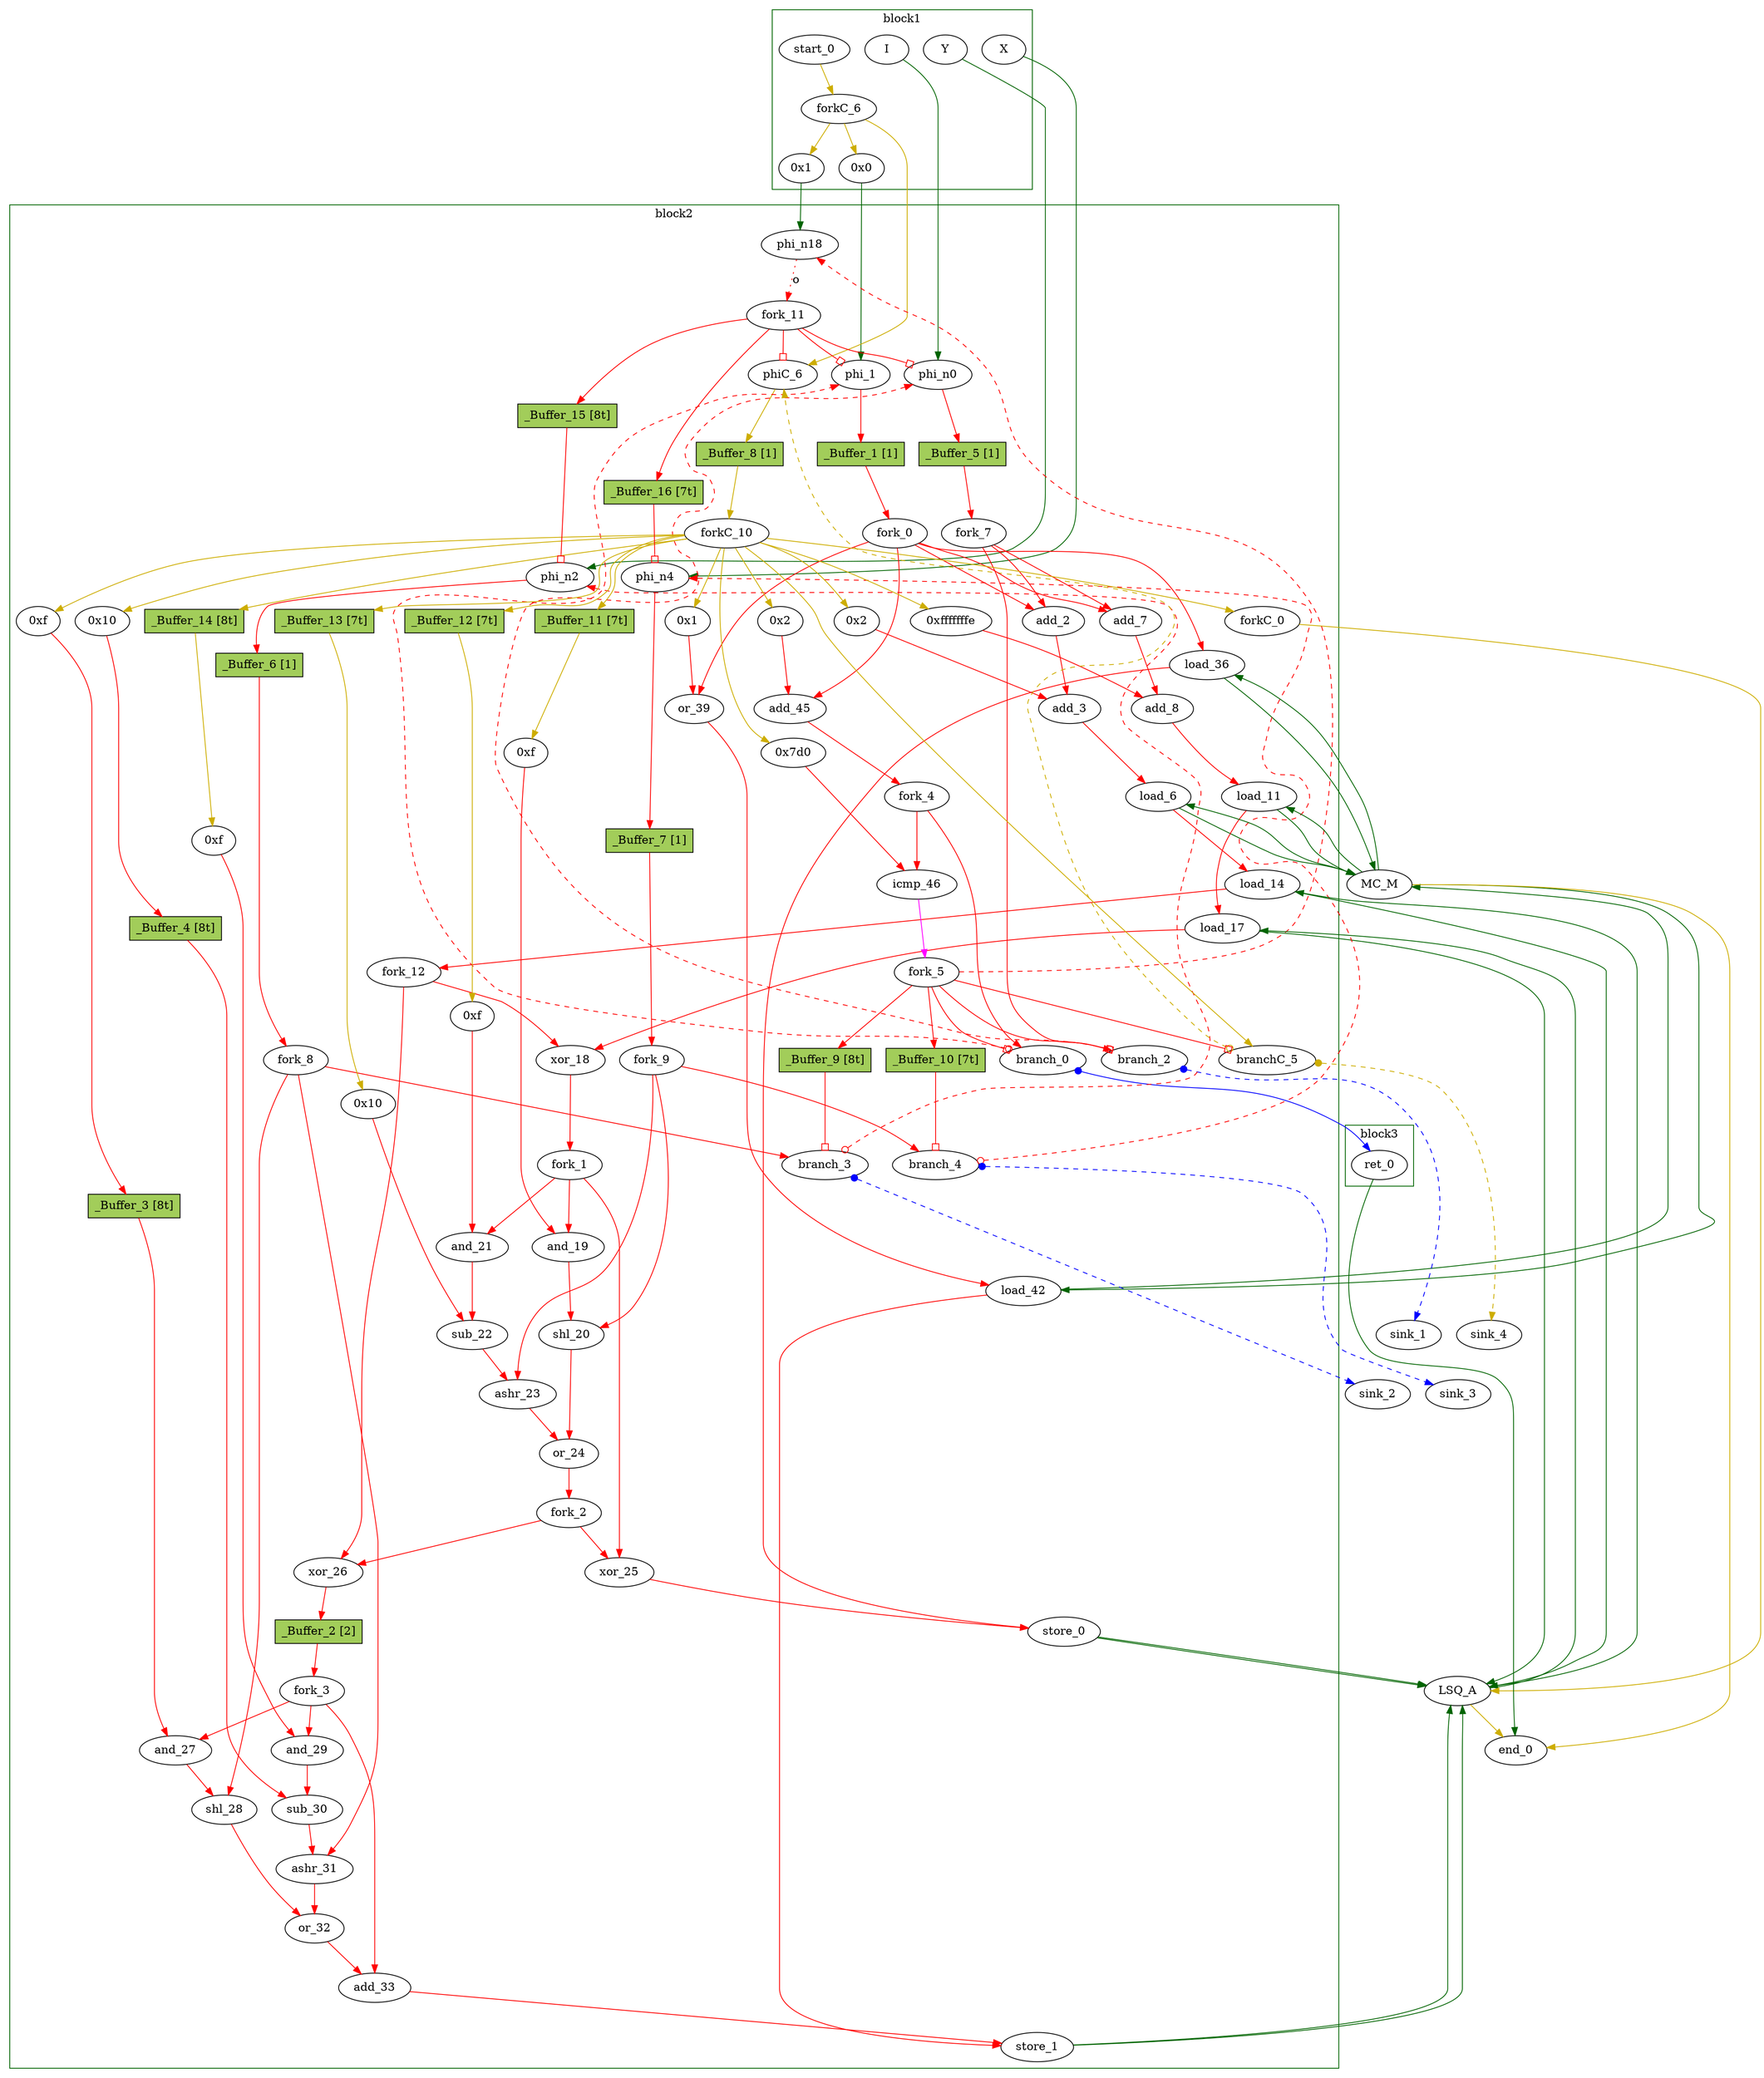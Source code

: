 // Number of blocks: 97
// Number of channels: 167
Digraph G {

  // Blocks
subgraph cluster_1 {
color = "darkgreen"
label = "block1"
  I [type=Entry, in="in1:32", out="out1:32", bbID = 1,  shape=oval];
  Y [type=Entry, in="in1:32", out="out1:32", bbID = 1,  shape=oval];
  X [type=Entry, in="in1:32", out="out1:32", bbID = 1,  shape=oval];
  cst_0 [type=Constant, in="in1:32", out="out1:32", bbID = 1, value="0x0", label="0x0",  shape=oval];
  start_0 [type=Entry, in="in1:0", out="out1:0", bbID = 1,  shape=oval];
  cst_12 [type=Constant, in="in1:32", out="out1:32", bbID = 1, value="0x1", label="0x1",  shape=oval];
  forkC_6 [type=Fork, in="in1:0", out="out1:0 out2:0 out3:0", bbID = 1,  shape=oval];
}
subgraph cluster_2 {
color = "darkgreen"
label = "block2"
  phi_1 [type=Mux, in="in1?:1 in2:32 in3:32", out="out1:32", delay=0.366, bbID = 2,  shape=oval];
  add_2 [type=Operator, in="in1:32 in2:32", out="out1:32", op = "add_op", delay=1.693, bbID = 2, retimingDiff=1,  shape=oval];
  cst_1 [type=Constant, in="in1:32", out="out1:32", bbID = 2, value="0x2", label="0x2", retimingDiff=1,  shape=oval];
  add_3 [type=Operator, in="in1:32 in2:32", out="out1:32", op = "add_op", delay=1.693, bbID = 2, retimingDiff=1,  shape=oval];
  load_6 [type=Operator, in="in1:32 in2:32", out="out1:32 out2:32", op = "mc_load_op", latency=2, bbID = 2, portID = 0, offset = 0, retimingDiff=2,  shape=oval];
  add_7 [type=Operator, in="in1:32 in2:32", out="out1:32", op = "add_op", delay=1.693, bbID = 2, retimingDiff=1,  shape=oval];
  cst_2 [type=Constant, in="in1:32", out="out1:32", bbID = 2, value="0xfffffffe", label="0xfffffffe", retimingDiff=1,  shape=oval];
  add_8 [type=Operator, in="in1:32 in2:32", out="out1:32", op = "add_op", delay=1.693, bbID = 2, retimingDiff=1,  shape=oval];
  load_11 [type=Operator, in="in1:32 in2:32", out="out1:32 out2:32", op = "mc_load_op", latency=2, bbID = 2, portID = 1, offset = 0, retimingDiff=2,  shape=oval];
  load_14 [type=Operator, in="in1:32 in2:32", out="out1:32 out2:32", op = "lsq_load_op", latency=5, bbID = 2, portID = 0, offset = 0, retimingDiff=5,  shape=oval];
  load_17 [type=Operator, in="in1:32 in2:32", out="out1:32 out2:32", op = "lsq_load_op", latency=5, bbID = 2, portID = 1, offset = 0, retimingDiff=5,  shape=oval];
  xor_18 [type=Operator, in="in1:32 in2:32", out="out1:32", op = "xor_op", bbID = 2, retimingDiff=8,  shape=oval];
  cst_3 [type=Constant, in="in1:32", out="out1:32", bbID = 2, value="0xf", label="0xf", retimingDiff=8,  shape=oval];
  and_19 [type=Operator, in="in1:32 in2:32", out="out1:32", op = "and_op", bbID = 2, retimingDiff=8,  shape=oval];
  shl_20 [type=Operator, in="in1:32 in2:32", out="out1:32", op = "shl_op", bbID = 2, retimingDiff=8,  shape=oval];
  cst_4 [type=Constant, in="in1:32", out="out1:32", bbID = 2, value="0xf", label="0xf", retimingDiff=8,  shape=oval];
  and_21 [type=Operator, in="in1:32 in2:32", out="out1:32", op = "and_op", bbID = 2, retimingDiff=8,  shape=oval];
  cst_5 [type=Constant, in="in1:32", out="out1:32", bbID = 2, value="0x10", label="0x10", retimingDiff=8,  shape=oval];
  sub_22 [type=Operator, in="in1:32 in2:32", out="out1:32", op = "sub_op", delay=1.693, bbID = 2, retimingDiff=8,  shape=oval];
  ashr_23 [type=Operator, in="in1:32 in2:32", out="out1:32", op = "ashr_op", bbID = 2, retimingDiff=8,  shape=oval];
  or_24 [type=Operator, in="in1:32 in2:32", out="out1:32", op = "or_op", bbID = 2, retimingDiff=8,  shape=oval];
  xor_25 [type=Operator, in="in1:32 in2:32", out="out1:32", op = "xor_op", bbID = 2, retimingDiff=8,  shape=oval];
  xor_26 [type=Operator, in="in1:32 in2:32", out="out1:32", op = "xor_op", bbID = 2, retimingDiff=8,  shape=oval];
  cst_6 [type=Constant, in="in1:32", out="out1:32", bbID = 2, value="0xf", label="0xf", retimingDiff=1,  shape=oval];
  and_27 [type=Operator, in="in1:32 in2:32", out="out1:32", op = "and_op", bbID = 2, retimingDiff=9,  shape=oval];
  shl_28 [type=Operator, in="in1:32 in2:32", out="out1:32", op = "shl_op", bbID = 2, retimingDiff=9,  shape=oval];
  cst_7 [type=Constant, in="in1:32", out="out1:32", bbID = 2, value="0xf", label="0xf", retimingDiff=9,  shape=oval];
  and_29 [type=Operator, in="in1:32 in2:32", out="out1:32", op = "and_op", bbID = 2, retimingDiff=9,  shape=oval];
  cst_8 [type=Constant, in="in1:32", out="out1:32", bbID = 2, value="0x10", label="0x10", retimingDiff=1,  shape=oval];
  sub_30 [type=Operator, in="in1:32 in2:32", out="out1:32", op = "sub_op", delay=1.693, bbID = 2, retimingDiff=9,  shape=oval];
  ashr_31 [type=Operator, in="in1:32 in2:32", out="out1:32", op = "ashr_op", bbID = 2, retimingDiff=9,  shape=oval];
  or_32 [type=Operator, in="in1:32 in2:32", out="out1:32", op = "or_op", bbID = 2, retimingDiff=9,  shape=oval];
  add_33 [type=Operator, in="in1:32 in2:32", out="out1:32", op = "add_op", delay=1.693, bbID = 2, retimingDiff=9,  shape=oval];
  load_36 [type=Operator, in="in1:32 in2:32", out="out1:32 out2:32", op = "mc_load_op", latency=2, bbID = 2, portID = 2, offset = 0, retimingDiff=2,  shape=oval];
  store_0 [type=Operator, in="in1:32 in2:32", out="out1:32 out2:32", op = "lsq_store_op", bbID = 2, portID = 0, offset = 2,  shape=oval];
  cst_9 [type=Constant, in="in1:32", out="out1:32", bbID = 2, value="0x1", label="0x1", retimingDiff=1,  shape=oval];
  or_39 [type=Operator, in="in1:32 in2:32", out="out1:32", op = "or_op", bbID = 2, retimingDiff=1,  shape=oval];
  load_42 [type=Operator, in="in1:32 in2:32", out="out1:32 out2:32", op = "mc_load_op", latency=2, bbID = 2, portID = 3, offset = 0, retimingDiff=2,  shape=oval];
  store_1 [type=Operator, in="in1:32 in2:32", out="out1:32 out2:32", op = "lsq_store_op", bbID = 2, portID = 1, offset = 2,  shape=oval];
  cst_10 [type=Constant, in="in1:32", out="out1:32", bbID = 2, value="0x2", label="0x2", retimingDiff=1,  shape=oval];
  add_45 [type=Operator, in="in1:32 in2:32", out="out1:32", op = "add_op", delay=1.693, bbID = 2, retimingDiff=1,  shape=oval];
  cst_11 [type=Constant, in="in1:32", out="out1:32", bbID = 2, value="0x7d0", label="0x7d0", retimingDiff=1,  shape=oval];
  icmp_46 [type=Operator, in="in1:32 in2:32", out="out1:1", op = "icmp_ult_op", delay=1.53, bbID = 2, retimingDiff=1,  shape=oval];
  forkC_0 [type=Fork, in="in1:0", out="out1:0", bbID = 2, retimingDiff=1,  shape=oval];
  phi_n0 [type=Mux, in="in1?:1 in2:32 in3:32", out="out1:32", delay=0.366, bbID = 2,  shape=oval];
  phi_n2 [type=Mux, in="in1?:1 in2:32 in3:32", out="out1:32", delay=0.366, bbID = 2, retimingDiff=8,  shape=oval];
  phi_n4 [type=Mux, in="in1?:1 in2:32 in3:32", out="out1:32", delay=0.366, bbID = 2, retimingDiff=7,  shape=oval];
  phiC_6 [type=Mux, in="in1?:1 in2:0 in3:0", out="out1:0", delay=0.166, bbID = 2,  shape=oval];
  branch_0 [type=Branch, in="in1:32 in2?:1*i", out="out1+:32 out2-:32", bbID = 2, retimingDiff=1,  shape=oval];
  phi_n18 [type=Merge, in="in1:32 in2:32*i", out="out1:32", delay=0.366, bbID = 2,  shape=oval];
  branch_2 [type=Branch, in="in1:32 in2?:1*i", out="out1+:32 out2-:32", bbID = 2, retimingDiff=1,  shape=oval];
  branch_3 [type=Branch, in="in1:32 in2?:1*i", out="out1+:32 out2-:32", bbID = 2, retimingDiff=9,  shape=oval];
  branch_4 [type=Branch, in="in1:32 in2?:1*i", out="out1+:32 out2-:32", bbID = 2, retimingDiff=8,  shape=oval];
  branchC_5 [type=Branch, in="in1:0 in2?:1*i", out="out1+:0 out2-:0", bbID = 2, retimingDiff=1,  shape=oval];
  fork_0 [type=Fork, in="in1:32", out="out1:32 out2:32 out3:32 out4:32 out5:32", bbID = 2, retimingDiff=1,  shape=oval];
  fork_1 [type=Fork, in="in1:32", out="out1:32 out2:32 out3:32", bbID = 2, retimingDiff=8,  shape=oval];
  fork_2 [type=Fork, in="in1:32", out="out1:32 out2:32", bbID = 2, retimingDiff=8,  shape=oval];
  fork_3 [type=Fork, in="in1:32", out="out1:32 out2:32 out3:32", bbID = 2, retimingDiff=9,  shape=oval];
  fork_4 [type=Fork, in="in1:32", out="out1:32 out2:32", bbID = 2, retimingDiff=1,  shape=oval];
  fork_5 [type=Fork, in="in1:32", out="out1:32 out2:32 out3:32 out4:32 out5:32 out6:32", bbID = 2, retimingDiff=1,  shape=oval];
  fork_7 [type=Fork, in="in1:32", out="out1:32 out2:32 out3:32", bbID = 2, retimingDiff=1,  shape=oval];
  fork_8 [type=Fork, in="in1:32", out="out1:32 out2:32 out3:32", bbID = 2, retimingDiff=9,  shape=oval];
  fork_9 [type=Fork, in="in1:32", out="out1:32 out2:32 out3:32", bbID = 2, retimingDiff=8,  shape=oval];
  forkC_10 [type=Fork, in="in1:0", out="out1:0 out2:0 out3:0 out4:0 out5:0 out6:0 out7:0 out8:0 out9:0 out10:0 out11:0 out12:0 out13:0", bbID = 2, retimingDiff=1,  shape=oval];
  fork_11 [type=Fork, in="in1:32", out="out1:32 out2:32 out3:32 out4:32 out5:32", bbID = 2,  shape=oval];
  fork_12 [type=Fork, in="in1:32", out="out1:32 out2:32", bbID = 2, retimingDiff=8,  shape=oval];
  _Buffer_1 [type=Buffer, in="in1:32", out="out1:32", bbID = 2, slots=1, transparent=false, label="_Buffer_1 [1]",  shape=box, style=filled, fillcolor=darkolivegreen3, height = 0.4];
  _Buffer_2 [type=Buffer, in="in1:32", out="out1:32", bbID = 2, slots=2, transparent=false, label="_Buffer_2 [2]",  shape=box, style=filled, fillcolor=darkolivegreen3, height = 0.4];
  _Buffer_3 [type=Buffer, in="in1:32", out="out1:32", bbID = 2, slots=8, transparent=true, label="_Buffer_3 [8t]",  shape=box, style=filled, fillcolor=darkolivegreen3, height = 0.4];
  _Buffer_4 [type=Buffer, in="in1:32", out="out1:32", bbID = 2, slots=8, transparent=true, label="_Buffer_4 [8t]",  shape=box, style=filled, fillcolor=darkolivegreen3, height = 0.4];
  _Buffer_5 [type=Buffer, in="in1:32", out="out1:32", bbID = 2, slots=1, transparent=false, label="_Buffer_5 [1]",  shape=box, style=filled, fillcolor=darkolivegreen3, height = 0.4];
  _Buffer_6 [type=Buffer, in="in1:32", out="out1:32", bbID = 2, slots=1, transparent=false, label="_Buffer_6 [1]",  shape=box, style=filled, fillcolor=darkolivegreen3, height = 0.4];
  _Buffer_7 [type=Buffer, in="in1:32", out="out1:32", bbID = 2, slots=1, transparent=false, label="_Buffer_7 [1]",  shape=box, style=filled, fillcolor=darkolivegreen3, height = 0.4];
  _Buffer_8 [type=Buffer, in="in1:0", out="out1:0", bbID = 2, slots=1, transparent=false, label="_Buffer_8 [1]",  shape=box, style=filled, fillcolor=darkolivegreen3, height = 0.4];
  _Buffer_9 [type=Buffer, in="in1:32", out="out1:32", bbID = 2, slots=8, transparent=true, label="_Buffer_9 [8t]",  shape=box, style=filled, fillcolor=darkolivegreen3, height = 0.4];
  _Buffer_10 [type=Buffer, in="in1:32", out="out1:32", bbID = 2, slots=7, transparent=true, label="_Buffer_10 [7t]",  shape=box, style=filled, fillcolor=darkolivegreen3, height = 0.4];
  _Buffer_11 [type=Buffer, in="in1:0", out="out1:0", bbID = 2, slots=7, transparent=true, label="_Buffer_11 [7t]",  shape=box, style=filled, fillcolor=darkolivegreen3, height = 0.4];
  _Buffer_12 [type=Buffer, in="in1:0", out="out1:0", bbID = 2, slots=7, transparent=true, label="_Buffer_12 [7t]",  shape=box, style=filled, fillcolor=darkolivegreen3, height = 0.4];
  _Buffer_13 [type=Buffer, in="in1:0", out="out1:0", bbID = 2, slots=7, transparent=true, label="_Buffer_13 [7t]",  shape=box, style=filled, fillcolor=darkolivegreen3, height = 0.4];
  _Buffer_14 [type=Buffer, in="in1:0", out="out1:0", bbID = 2, slots=8, transparent=true, label="_Buffer_14 [8t]",  shape=box, style=filled, fillcolor=darkolivegreen3, height = 0.4];
  _Buffer_15 [type=Buffer, in="in1:32", out="out1:32", bbID = 2, slots=8, transparent=true, label="_Buffer_15 [8t]",  shape=box, style=filled, fillcolor=darkolivegreen3, height = 0.4];
  _Buffer_16 [type=Buffer, in="in1:32", out="out1:32", bbID = 2, slots=7, transparent=true, label="_Buffer_16 [7t]",  shape=box, style=filled, fillcolor=darkolivegreen3, height = 0.4];
}
subgraph cluster_3 {
color = "darkgreen"
label = "block3"
  ret_0 [type=Operator, in="in1:32", out="out1:32", op = "ret_op", bbID = 3,  shape=oval];
}
  LSQ_A [type=LSQ, in="in1:0*c0 in2:32*l0a in3:32*l1a in4:32*s0a in5:32*s0d in6:32*s1a in7:32*s1d", out="out1:32*l0d out2:32*l1d out3:0*e", bbID = 0, memory = "A", bbcount = 1, ldcount = 2, stcount = 2, fifoDepth = 8, numLoads = "{2}", numStores = "{2}", loadOffsets = "{{0;0;0;0;0;0;0;0}}", storeOffsets = "{{2;2;0;0;0;0;0;0}}", loadPorts = "{{0;1;0;0;0;0;0;0}}", storePorts = "{{0;1;0;0;0;0;0;0}}", ];
  MC_M [type=MC, in="in1:32*l0a in2:32*l1a in3:32*l2a in4:32*l3a", out="out1:32*l0d out2:32*l1d out3:32*l2d out4:32*l3d out5:0*e", bbID = 0, memory = "M", bbcount = 0, ldcount = 4, stcount = 0, ];
  sink_1 [type=Sink, in="in1:32", bbID = 0,  shape=oval];
  sink_2 [type=Sink, in="in1:32", bbID = 0,  shape=oval];
  sink_3 [type=Sink, in="in1:32", bbID = 0,  shape=oval];
  sink_4 [type=Sink, in="in1:0", bbID = 0,  shape=oval];
  end_0 [type=Exit, in="in1:0*e in2:0*e in3:32", out="out1:32", bbID = 0,  shape=oval];

  // Channels
  I -> phi_n0 [from=out1, to=in3, arrowhead=normal, color=darkgreen];
  Y -> phi_n2 [from=out1, to=in3, arrowhead=normal, color=darkgreen];
  X -> phi_n4 [from=out1, to=in3, arrowhead=normal, color=darkgreen];
  cst_0 -> phi_1 [from=out1, to=in3, arrowhead=normal, color=darkgreen];
  start_0 -> forkC_6 [from=out1, to=in1, arrowhead=normal, color=gold3];
  cst_12 -> phi_n18 [from=out1, to=in1, arrowhead=normal, color=darkgreen];
  forkC_6 -> cst_0 [from=out1, to=in1, arrowhead=normal, color=gold3];
  forkC_6 -> cst_12 [from=out3, to=in1, arrowhead=normal, color=gold3];
  forkC_6 -> phiC_6 [from=out2, to=in3, arrowhead=normal, color=gold3];
  phi_1 -> _Buffer_1 [from=out1, to=in1, arrowhead=normal, color=red];
  add_2 -> add_3 [from=out1, to=in1, arrowhead=normal, color=red];
  cst_1 -> add_3 [from=out1, to=in2, arrowhead=normal, color=red];
  add_3 -> load_6 [from=out1, to=in2, arrowhead=normal, color=red];
  load_6 -> load_14 [from=out1, to=in2, arrowhead=normal, color=red];
  load_6 -> MC_M [from=out2, to=in1, arrowhead=normal, color=darkgreen];
  add_7 -> add_8 [from=out1, to=in1, arrowhead=normal, color=red];
  cst_2 -> add_8 [from=out1, to=in2, arrowhead=normal, color=red];
  add_8 -> load_11 [from=out1, to=in2, arrowhead=normal, color=red];
  load_11 -> load_17 [from=out1, to=in2, arrowhead=normal, color=red];
  load_11 -> MC_M [from=out2, to=in2, arrowhead=normal, color=darkgreen];
  load_14 -> fork_12 [from=out1, to=in1, arrowhead=normal, color=red];
  load_14 -> LSQ_A [from=out2, to=in2, arrowhead=normal, color=darkgreen];
  load_17 -> xor_18 [from=out1, to=in2, arrowhead=normal, color=red];
  load_17 -> LSQ_A [from=out2, to=in3, arrowhead=normal, color=darkgreen];
  xor_18 -> fork_1 [from=out1, to=in1, arrowhead=normal, color=red];
  cst_3 -> and_19 [from=out1, to=in2, arrowhead=normal, color=red];
  and_19 -> shl_20 [from=out1, to=in2, arrowhead=normal, color=red];
  shl_20 -> or_24 [from=out1, to=in1, arrowhead=normal, color=red];
  cst_4 -> and_21 [from=out1, to=in2, arrowhead=normal, color=red];
  and_21 -> sub_22 [from=out1, to=in2, arrowhead=normal, color=red];
  cst_5 -> sub_22 [from=out1, to=in1, arrowhead=normal, color=red];
  sub_22 -> ashr_23 [from=out1, to=in2, arrowhead=normal, color=red];
  ashr_23 -> or_24 [from=out1, to=in2, arrowhead=normal, color=red];
  or_24 -> fork_2 [from=out1, to=in1, arrowhead=normal, color=red];
  xor_25 -> store_0 [from=out1, to=in1, arrowhead=normal, color=red];
  xor_26 -> _Buffer_2 [from=out1, to=in1, arrowhead=normal, color=red];
  cst_6 -> _Buffer_3 [from=out1, to=in1, arrowhead=normal, color=red];
  and_27 -> shl_28 [from=out1, to=in2, arrowhead=normal, color=red];
  shl_28 -> or_32 [from=out1, to=in1, arrowhead=normal, color=red];
  cst_7 -> and_29 [from=out1, to=in2, arrowhead=normal, color=red];
  and_29 -> sub_30 [from=out1, to=in2, arrowhead=normal, color=red];
  cst_8 -> _Buffer_4 [from=out1, to=in1, arrowhead=normal, color=red];
  sub_30 -> ashr_31 [from=out1, to=in2, arrowhead=normal, color=red];
  ashr_31 -> or_32 [from=out1, to=in2, arrowhead=normal, color=red];
  or_32 -> add_33 [from=out1, to=in2, arrowhead=normal, color=red];
  add_33 -> store_1 [from=out1, to=in1, arrowhead=normal, color=red];
  load_36 -> store_0 [from=out1, to=in2, arrowhead=normal, color=red];
  load_36 -> MC_M [from=out2, to=in3, arrowhead=normal, color=darkgreen];
  store_0 -> LSQ_A [from=out2, to=in4, arrowhead=normal, color=darkgreen];
  store_0 -> LSQ_A [from=out1, to=in5, arrowhead=normal, color=darkgreen];
  cst_9 -> or_39 [from=out1, to=in2, arrowhead=normal, color=red];
  or_39 -> load_42 [from=out1, to=in2, arrowhead=normal, color=red];
  load_42 -> store_1 [from=out1, to=in2, arrowhead=normal, color=red];
  load_42 -> MC_M [from=out2, to=in4, arrowhead=normal, color=darkgreen];
  store_1 -> LSQ_A [from=out2, to=in6, arrowhead=normal, color=darkgreen];
  store_1 -> LSQ_A [from=out1, to=in7, arrowhead=normal, color=darkgreen];
  cst_10 -> add_45 [from=out1, to=in2, arrowhead=normal, color=red];
  add_45 -> fork_4 [from=out1, to=in1, arrowhead=normal, color=red];
  cst_11 -> icmp_46 [from=out1, to=in2, arrowhead=normal, color=red];
  icmp_46 -> fork_5 [from=out1, to=in1, arrowhead=normal, color=magenta];
  forkC_0 -> LSQ_A [from=out1, to=in1, arrowhead=normal, color=gold3];
  phi_n0 -> _Buffer_5 [from=out1, to=in1, arrowhead=normal, color=red];
  phi_n2 -> _Buffer_6 [from=out1, to=in1, arrowhead=normal, color=red];
  phi_n4 -> _Buffer_7 [from=out1, to=in1, arrowhead=normal, color=red];
  phiC_6 -> _Buffer_8 [from=out1, to=in1, arrowhead=normal, color=gold3];
  branch_0 -> phi_1 [from=out2, to=in2, dir=both, arrowtail=odot, arrowhead=normal, color=red, constraint=false, style=dashed, minlen = 3];
  branch_0 -> ret_0 [from=out1, to=in1, dir=both, arrowtail=dot, arrowhead=normal, color=blue];
  phi_n18 -> fork_11 [from=out1, to=in1, arrowhead=normal, color=red, slots=1, style=dotted, label="o", transparent=true];
  branch_2 -> phi_n0 [from=out2, to=in2, dir=both, arrowtail=odot, arrowhead=normal, color=red, constraint=false, style=dashed, minlen = 3];
  branch_2 -> sink_1 [from=out1, to=in1, dir=both, arrowtail=dot, arrowhead=normal, color=blue, style=dashed, minlen = 3];
  branch_3 -> phi_n2 [from=out2, to=in2, dir=both, arrowtail=odot, arrowhead=normal, color=red, constraint=false, style=dashed, minlen = 3];
  branch_3 -> sink_2 [from=out1, to=in1, dir=both, arrowtail=dot, arrowhead=normal, color=blue, style=dashed, minlen = 3];
  branch_4 -> phi_n4 [from=out2, to=in2, dir=both, arrowtail=odot, arrowhead=normal, color=red, constraint=false, style=dashed, minlen = 3];
  branch_4 -> sink_3 [from=out1, to=in1, dir=both, arrowtail=dot, arrowhead=normal, color=blue, style=dashed, minlen = 3];
  branchC_5 -> phiC_6 [from=out2, to=in2, dir=both, arrowtail=odot, arrowhead=normal, color=gold3, constraint=false, style=dashed, minlen = 3];
  branchC_5 -> sink_4 [from=out1, to=in1, dir=both, arrowtail=dot, arrowhead=normal, color=gold3, style=dashed, minlen = 3];
  fork_0 -> add_2 [from=out1, to=in1, arrowhead=normal, color=red];
  fork_0 -> add_7 [from=out2, to=in1, arrowhead=normal, color=red];
  fork_0 -> load_36 [from=out5, to=in2, arrowhead=normal, color=red];
  fork_0 -> or_39 [from=out3, to=in1, arrowhead=normal, color=red];
  fork_0 -> add_45 [from=out4, to=in1, arrowhead=normal, color=red];
  fork_1 -> and_19 [from=out1, to=in1, arrowhead=normal, color=red];
  fork_1 -> and_21 [from=out2, to=in1, arrowhead=normal, color=red];
  fork_1 -> xor_25 [from=out3, to=in1, arrowhead=normal, color=red];
  fork_2 -> xor_25 [from=out1, to=in2, arrowhead=normal, color=red];
  fork_2 -> xor_26 [from=out2, to=in2, arrowhead=normal, color=red];
  fork_3 -> and_27 [from=out1, to=in1, arrowhead=normal, color=red];
  fork_3 -> and_29 [from=out2, to=in1, arrowhead=normal, color=red];
  fork_3 -> add_33 [from=out3, to=in1, arrowhead=normal, color=red];
  fork_4 -> icmp_46 [from=out1, to=in1, arrowhead=normal, color=red];
  fork_4 -> branch_0 [from=out2, to=in1, arrowhead=normal, color=red];
  fork_5 -> branch_0 [from=out1, to=in2, arrowhead=obox, color=red];
  fork_5 -> phi_n18 [from=out2, to=in2, arrowhead=normal, color=red, constraint=false, style=dashed, minlen = 3];
  fork_5 -> branch_2 [from=out3, to=in2, arrowhead=obox, color=red];
  fork_5 -> _Buffer_9 [from=out4, to=in1, arrowhead=normal, color=red];
  fork_5 -> _Buffer_10 [from=out5, to=in1, arrowhead=normal, color=red];
  fork_5 -> branchC_5 [from=out6, to=in2, arrowhead=obox, color=red];
  fork_7 -> add_2 [from=out1, to=in2, arrowhead=normal, color=red];
  fork_7 -> add_7 [from=out3, to=in2, arrowhead=normal, color=red];
  fork_7 -> branch_2 [from=out2, to=in1, arrowhead=normal, color=red];
  fork_8 -> shl_28 [from=out1, to=in1, arrowhead=normal, color=red];
  fork_8 -> ashr_31 [from=out3, to=in1, arrowhead=normal, color=red];
  fork_8 -> branch_3 [from=out2, to=in1, arrowhead=normal, color=red];
  fork_9 -> shl_20 [from=out1, to=in1, arrowhead=normal, color=red];
  fork_9 -> ashr_23 [from=out3, to=in1, arrowhead=normal, color=red];
  fork_9 -> branch_4 [from=out2, to=in1, arrowhead=normal, color=red];
  forkC_10 -> cst_1 [from=out1, to=in1, arrowhead=normal, color=gold3];
  forkC_10 -> cst_2 [from=out3, to=in1, arrowhead=normal, color=gold3];
  forkC_10 -> _Buffer_11 [from=out4, to=in1, arrowhead=normal, color=gold3];
  forkC_10 -> _Buffer_12 [from=out5, to=in1, arrowhead=normal, color=gold3];
  forkC_10 -> _Buffer_13 [from=out6, to=in1, arrowhead=normal, color=gold3];
  forkC_10 -> cst_6 [from=out7, to=in1, arrowhead=normal, color=gold3];
  forkC_10 -> _Buffer_14 [from=out8, to=in1, arrowhead=normal, color=gold3];
  forkC_10 -> cst_8 [from=out9, to=in1, arrowhead=normal, color=gold3];
  forkC_10 -> cst_9 [from=out10, to=in1, arrowhead=normal, color=gold3];
  forkC_10 -> cst_10 [from=out11, to=in1, arrowhead=normal, color=gold3];
  forkC_10 -> cst_11 [from=out12, to=in1, arrowhead=normal, color=gold3];
  forkC_10 -> forkC_0 [from=out13, to=in1, arrowhead=normal, color=gold3];
  forkC_10 -> branchC_5 [from=out2, to=in1, arrowhead=normal, color=gold3];
  fork_11 -> phi_1 [from=out1, to=in1, arrowhead=obox, color=red];
  fork_11 -> phi_n0 [from=out2, to=in1, arrowhead=obox, color=red];
  fork_11 -> _Buffer_15 [from=out3, to=in1, arrowhead=normal, color=red];
  fork_11 -> _Buffer_16 [from=out4, to=in1, arrowhead=normal, color=red];
  fork_11 -> phiC_6 [from=out5, to=in1, arrowhead=obox, color=red];
  fork_12 -> xor_18 [from=out1, to=in1, arrowhead=normal, color=red];
  fork_12 -> xor_26 [from=out2, to=in1, arrowhead=normal, color=red];
  ret_0 -> end_0 [from=out1, to=in3, arrowhead=normal, color=darkgreen];
  LSQ_A -> load_14 [from=out1, to=in1, arrowhead=normal, color=darkgreen];
  LSQ_A -> load_17 [from=out2, to=in1, arrowhead=normal, color=darkgreen];
  LSQ_A -> end_0 [from=out3, to=in1, arrowhead=normal, color=gold3];
  MC_M -> load_6 [from=out1, to=in1, arrowhead=normal, color=darkgreen];
  MC_M -> load_11 [from=out2, to=in1, arrowhead=normal, color=darkgreen];
  MC_M -> load_36 [from=out3, to=in1, arrowhead=normal, color=darkgreen];
  MC_M -> load_42 [from=out4, to=in1, arrowhead=normal, color=darkgreen];
  MC_M -> end_0 [from=out5, to=in2, arrowhead=normal, color=gold3];
  _Buffer_1 -> fork_0 [from=out1, to=in1, arrowhead=normal, color=red];
  _Buffer_2 -> fork_3 [from=out1, to=in1, arrowhead=normal, color=red];
  _Buffer_3 -> and_27 [from=out1, to=in2, arrowhead=normal, color=red];
  _Buffer_4 -> sub_30 [from=out1, to=in1, arrowhead=normal, color=red];
  _Buffer_5 -> fork_7 [from=out1, to=in1, arrowhead=normal, color=red];
  _Buffer_6 -> fork_8 [from=out1, to=in1, arrowhead=normal, color=red];
  _Buffer_7 -> fork_9 [from=out1, to=in1, arrowhead=normal, color=red];
  _Buffer_8 -> forkC_10 [from=out1, to=in1, arrowhead=normal, color=gold3];
  _Buffer_9 -> branch_3 [from=out1, to=in2, arrowhead=obox, color=red];
  _Buffer_10 -> branch_4 [from=out1, to=in2, arrowhead=obox, color=red];
  _Buffer_11 -> cst_3 [from=out1, to=in1, arrowhead=normal, color=gold3];
  _Buffer_12 -> cst_4 [from=out1, to=in1, arrowhead=normal, color=gold3];
  _Buffer_13 -> cst_5 [from=out1, to=in1, arrowhead=normal, color=gold3];
  _Buffer_14 -> cst_7 [from=out1, to=in1, arrowhead=normal, color=gold3];
  _Buffer_15 -> phi_n2 [from=out1, to=in1, arrowhead=obox, color=red];
  _Buffer_16 -> phi_n4 [from=out1, to=in1, arrowhead=obox, color=red];
}
